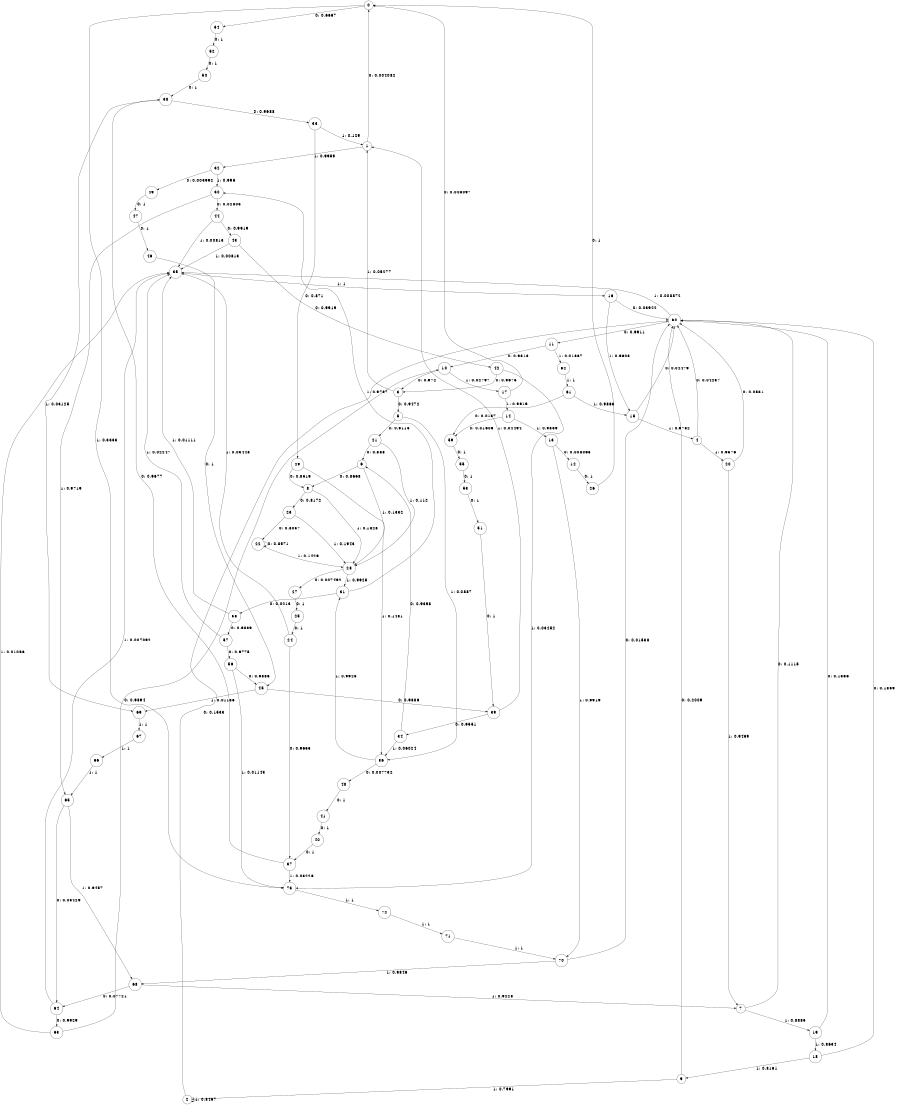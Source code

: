 digraph "ch2_face_source_L11" {
size = "6,8.5";
ratio = "fill";
node [shape = circle];
node [fontsize = 24];
edge [fontsize = 24];
0 -> 54 [label = "0: 0.6667   "];
0 -> 73 [label = "1: 0.3333   "];
1 -> 0 [label = "0: 0.004082  "];
1 -> 32 [label = "1: 0.9959   "];
2 -> 60 [label = "0: 0.1533   "];
2 -> 2 [label = "1: 0.8467   "];
3 -> 5 [label = "0: 0.9472   "];
3 -> 1 [label = "1: 0.05277  "];
4 -> 60 [label = "0: 0.04237  "];
4 -> 20 [label = "1: 0.9576   "];
5 -> 21 [label = "0: 0.9113   "];
5 -> 36 [label = "1: 0.0887   "];
6 -> 8 [label = "0: 0.8668   "];
6 -> 28 [label = "1: 0.1332   "];
7 -> 60 [label = "0: 0.1115   "];
7 -> 19 [label = "1: 0.8885   "];
8 -> 23 [label = "0: 0.8172   "];
8 -> 28 [label = "1: 0.1828   "];
9 -> 60 [label = "0: 0.2009   "];
9 -> 2 [label = "1: 0.7991   "];
10 -> 3 [label = "0: 0.972    "];
10 -> 17 [label = "1: 0.02797  "];
11 -> 10 [label = "0: 0.9813   "];
11 -> 62 [label = "1: 0.01867  "];
12 -> 26 [label = "0: 1        "];
13 -> 12 [label = "0: 0.008065  "];
13 -> 70 [label = "1: 0.9919   "];
14 -> 59 [label = "0: 0.01606  "];
14 -> 13 [label = "1: 0.9839   "];
15 -> 60 [label = "0: 0.02479  "];
15 -> 4 [label = "1: 0.9752   "];
16 -> 60 [label = "0: 0.03922  "];
16 -> 15 [label = "1: 0.9608   "];
17 -> 0 [label = "0: 0.008097  "];
17 -> 14 [label = "1: 0.9919   "];
18 -> 60 [label = "0: 0.1839   "];
18 -> 9 [label = "1: 0.8161   "];
19 -> 60 [label = "0: 0.1366   "];
19 -> 18 [label = "1: 0.8634   "];
20 -> 60 [label = "0: 0.0531   "];
20 -> 7 [label = "1: 0.9469   "];
21 -> 6 [label = "0: 0.888    "];
21 -> 28 [label = "1: 0.112    "];
22 -> 22 [label = "0: 0.8571   "];
22 -> 28 [label = "1: 0.1429   "];
23 -> 22 [label = "0: 0.8057   "];
23 -> 28 [label = "1: 0.1943   "];
24 -> 37 [label = "0: 0.9655   "];
24 -> 35 [label = "1: 0.03448  "];
25 -> 24 [label = "0: 1        "];
26 -> 0 [label = "0: 1        "];
27 -> 25 [label = "0: 1        "];
28 -> 27 [label = "0: 0.007492  "];
28 -> 31 [label = "1: 0.9925   "];
29 -> 8 [label = "0: 0.8519   "];
29 -> 36 [label = "1: 0.1481   "];
30 -> 44 [label = "0: 0.02805  "];
30 -> 65 [label = "1: 0.9719   "];
31 -> 58 [label = "0: 0.0213   "];
31 -> 30 [label = "1: 0.9787   "];
32 -> 49 [label = "0: 0.003992  "];
32 -> 30 [label = "1: 0.996    "];
33 -> 29 [label = "0: 0.871    "];
33 -> 1 [label = "1: 0.129    "];
34 -> 6 [label = "0: 0.9398   "];
34 -> 36 [label = "1: 0.06024  "];
35 -> 16 [label = "1: 1        "];
36 -> 48 [label = "0: 0.007732  "];
36 -> 31 [label = "1: 0.9923   "];
37 -> 38 [label = "0: 0.9677   "];
37 -> 73 [label = "1: 0.03226  "];
38 -> 33 [label = "0: 0.9688   "];
38 -> 69 [label = "1: 0.03125  "];
39 -> 34 [label = "0: 0.9551   "];
39 -> 1 [label = "1: 0.04494  "];
40 -> 37 [label = "0: 1        "];
41 -> 40 [label = "0: 1        "];
42 -> 3 [label = "0: 0.9675   "];
42 -> 73 [label = "1: 0.03252  "];
43 -> 42 [label = "0: 0.9919   "];
43 -> 35 [label = "1: 0.00813  "];
44 -> 43 [label = "0: 0.9919   "];
44 -> 35 [label = "1: 0.00813  "];
45 -> 39 [label = "0: 0.9886   "];
45 -> 69 [label = "1: 0.01136  "];
46 -> 45 [label = "0: 1        "];
47 -> 46 [label = "0: 1        "];
48 -> 41 [label = "0: 1        "];
49 -> 47 [label = "0: 1        "];
50 -> 38 [label = "0: 1        "];
51 -> 39 [label = "0: 1        "];
52 -> 50 [label = "0: 1        "];
53 -> 51 [label = "0: 1        "];
54 -> 52 [label = "0: 1        "];
55 -> 53 [label = "0: 1        "];
56 -> 45 [label = "0: 0.9886   "];
56 -> 73 [label = "1: 0.01143  "];
57 -> 56 [label = "0: 0.9775   "];
57 -> 35 [label = "1: 0.02247  "];
58 -> 57 [label = "0: 0.9889   "];
58 -> 35 [label = "1: 0.01111  "];
59 -> 55 [label = "0: 1        "];
60 -> 11 [label = "0: 0.9911   "];
60 -> 35 [label = "1: 0.008872  "];
61 -> 59 [label = "0: 0.0137   "];
61 -> 15 [label = "1: 0.9863   "];
62 -> 61 [label = "1: 1        "];
63 -> 10 [label = "0: 0.9894   "];
63 -> 35 [label = "1: 0.01056  "];
64 -> 63 [label = "0: 0.9929   "];
64 -> 35 [label = "1: 0.007092  "];
65 -> 64 [label = "0: 0.05429  "];
65 -> 68 [label = "1: 0.9457   "];
66 -> 65 [label = "1: 1        "];
67 -> 66 [label = "1: 1        "];
68 -> 64 [label = "0: 0.07721  "];
68 -> 7 [label = "1: 0.9228   "];
69 -> 67 [label = "1: 1        "];
70 -> 60 [label = "0: 0.01538  "];
70 -> 68 [label = "1: 0.9846   "];
71 -> 70 [label = "1: 1        "];
72 -> 71 [label = "1: 1        "];
73 -> 72 [label = "1: 1        "];
}